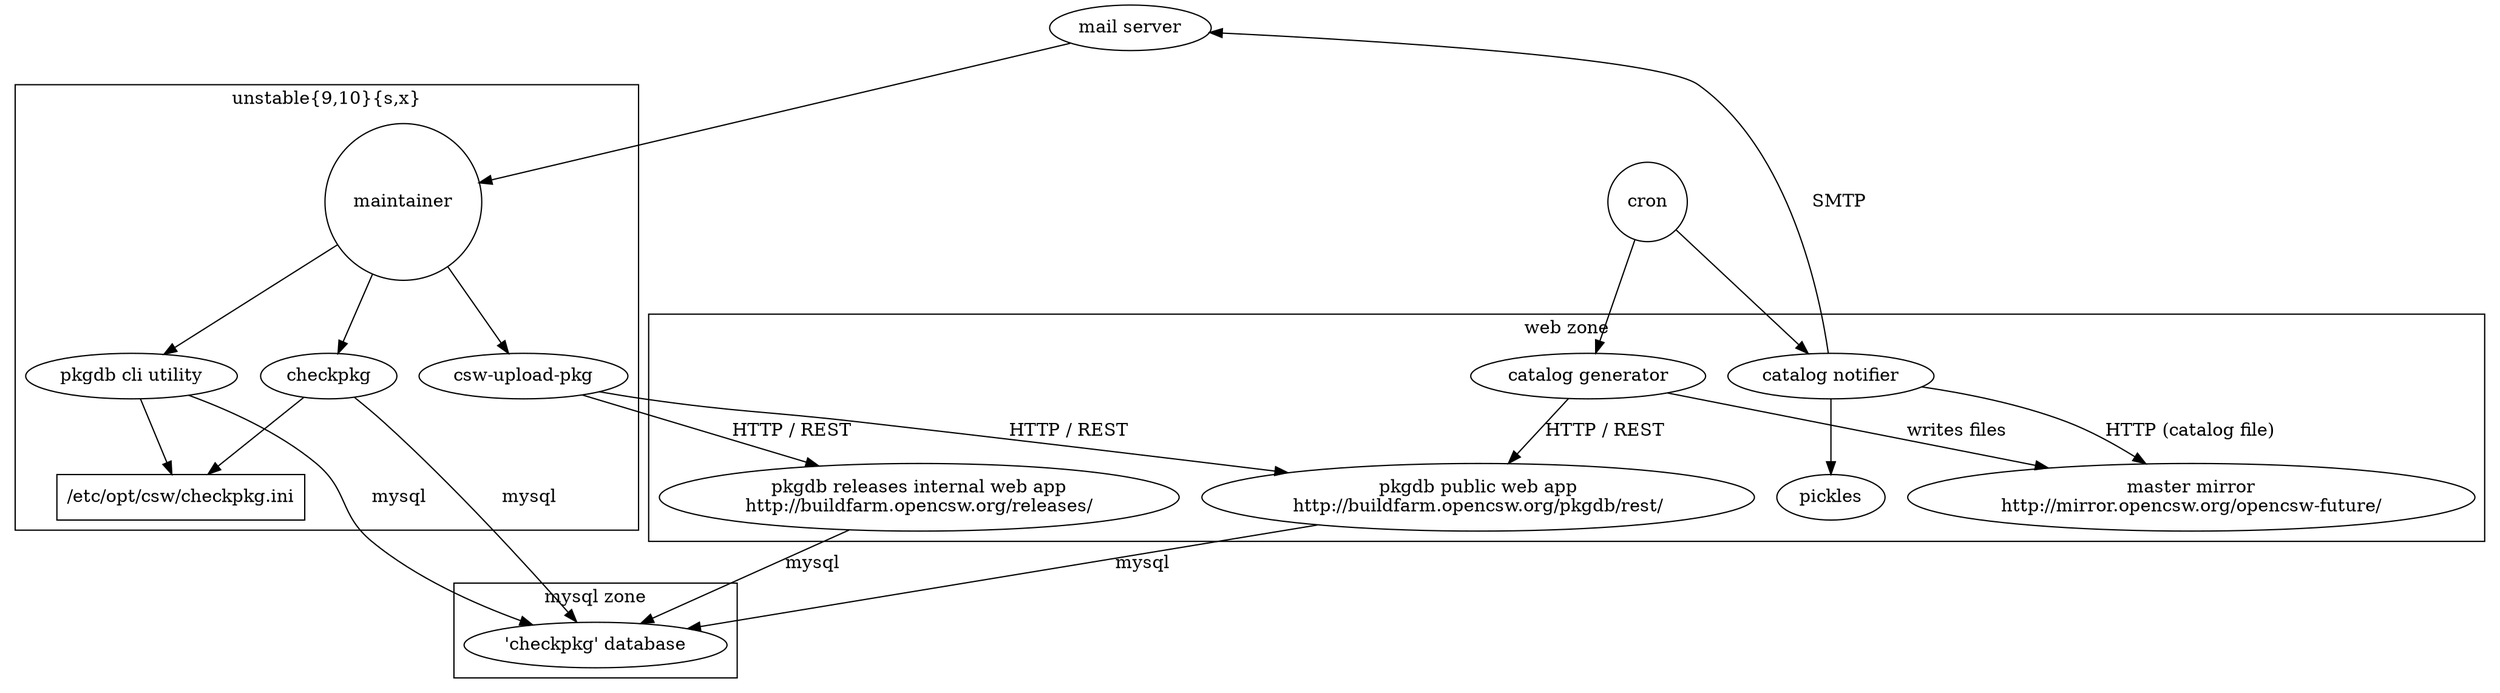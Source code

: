 // This diagram shows connections between different components on the
// buildfarm.

digraph connections {
	subgraph cluster0 {
		catalog_generator [label="catalog generator"];
		catalog_notifier [label="catalog notifier"];
		catalog_notifier -> mirror [label="HTTP (catalog file)"];
		mirror [label="master mirror\nhttp://mirror.opencsw.org/opencsw-future/"];
		catalog_generator -> web_app [label="HTTP / REST"];
		catalog_generator -> mirror [label="writes files"];
		{
			rank = same;
			web_app [label="pkgdb public web app\nhttp://buildfarm.opencsw.org/pkgdb/rest/"];
			releases_web_app [label="pkgdb releases internal web app\nhttp://buildfarm.opencsw.org/releases/"];
		}
		pickled_files [label="pickles"];
		catalog_notifier -> pickled_files;
		label = "web zone";
	}

	subgraph cluster1 {
		database [label="'checkpkg' database"];
		label = "mysql zone";
	}

	subgraph cluster2 {
		checkpkg_ini [label="/etc/opt/csw/checkpkg.ini",shape=rectangle];
		csw_upload_pkg [label="csw-upload-pkg"];
		pkgdb [label="pkgdb cli utility"];
		checkpkg;
		maintainer [shape=circle];
		maintainer -> csw_upload_pkg;
		maintainer -> pkgdb;
		maintainer -> checkpkg;
		label = "unstable{9,10}{s,x}";
	}
	mail_server [label="mail server"];
	mail_server -> maintainer;
	cron [shape=circle];
	cron -> catalog_generator;
	cron -> catalog_notifier;

	catalog_notifier -> mail_server [label="SMTP"];
	checkpkg -> checkpkg_ini;
	pkgdb -> checkpkg_ini;
	web_app -> database [label="mysql"];
	releases_web_app -> database [label="mysql"];
	checkpkg -> database [label="mysql"];
	pkgdb -> database [label="mysql"];
	csw_upload_pkg -> releases_web_app [label="HTTP / REST"];
	csw_upload_pkg -> web_app [label="HTTP / REST"];
}
